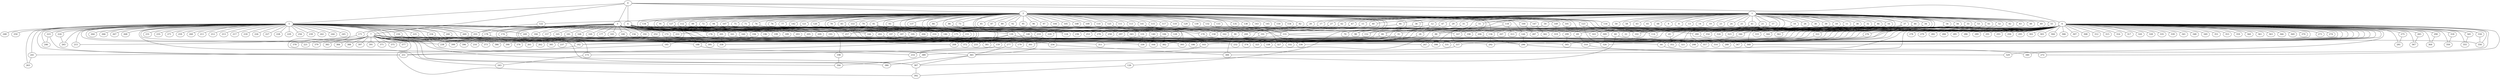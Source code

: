 
graph graphname {
    0 -- 1
0 -- 2
0 -- 3
0 -- 4
0 -- 5
0 -- 6
0 -- 7
1 -- 8
1 -- 9
1 -- 10
1 -- 11
1 -- 12
1 -- 13
1 -- 14
1 -- 15
1 -- 16
1 -- 17
1 -- 18
1 -- 19
1 -- 20
1 -- 21
1 -- 22
1 -- 23
1 -- 24
1 -- 25
1 -- 26
1 -- 27
1 -- 28
1 -- 29
1 -- 30
1 -- 31
1 -- 32
1 -- 33
1 -- 34
1 -- 35
1 -- 36
1 -- 37
1 -- 38
1 -- 39
1 -- 40
1 -- 41
1 -- 42
1 -- 43
1 -- 44
1 -- 45
1 -- 46
1 -- 47
1 -- 48
1 -- 49
1 -- 50
1 -- 51
1 -- 52
1 -- 53
1 -- 54
1 -- 55
1 -- 56
1 -- 57
1 -- 58
1 -- 59
1 -- 60
1 -- 61
1 -- 62
1 -- 63
1 -- 64
1 -- 65
1 -- 66
1 -- 67
1 -- 68
1 -- 102
2 -- 69
2 -- 70
2 -- 71
2 -- 72
2 -- 73
2 -- 74
2 -- 75
2 -- 76
2 -- 77
2 -- 78
2 -- 79
2 -- 80
2 -- 81
2 -- 82
2 -- 83
2 -- 84
2 -- 85
2 -- 86
2 -- 87
2 -- 88
2 -- 89
2 -- 90
2 -- 91
2 -- 92
2 -- 93
2 -- 94
2 -- 95
2 -- 96
2 -- 97
2 -- 98
2 -- 99
2 -- 100
2 -- 101
2 -- 102
2 -- 103
2 -- 104
2 -- 105
2 -- 106
2 -- 107
2 -- 108
2 -- 109
2 -- 110
2 -- 111
2 -- 112
2 -- 113
2 -- 114
2 -- 115
2 -- 116
2 -- 117
2 -- 118
2 -- 119
2 -- 120
2 -- 121
2 -- 122
2 -- 123
2 -- 124
2 -- 125
2 -- 126
2 -- 127
2 -- 128
2 -- 129
2 -- 130
2 -- 131
2 -- 132
2 -- 133
2 -- 134
2 -- 135
2 -- 136
2 -- 137
2 -- 138
2 -- 139
2 -- 140
2 -- 141
2 -- 142
2 -- 143
2 -- 144
2 -- 145
2 -- 146
2 -- 147
2 -- 148
2 -- 149
2 -- 150
2 -- 151
2 -- 152
2 -- 153
2 -- 154
2 -- 155
2 -- 343
3 -- 156
3 -- 157
3 -- 158
3 -- 159
3 -- 160
3 -- 161
3 -- 162
3 -- 163
3 -- 164
3 -- 165
3 -- 166
3 -- 167
3 -- 168
3 -- 169
3 -- 170
3 -- 171
3 -- 172
3 -- 173
3 -- 174
3 -- 175
3 -- 176
3 -- 177
3 -- 178
3 -- 179
3 -- 180
3 -- 181
3 -- 182
3 -- 183
3 -- 184
3 -- 255
4 -- 185
4 -- 186
4 -- 187
4 -- 188
4 -- 189
4 -- 190
4 -- 191
4 -- 192
4 -- 193
4 -- 194
4 -- 195
4 -- 196
4 -- 197
4 -- 198
4 -- 199
4 -- 200
4 -- 201
4 -- 202
4 -- 203
4 -- 204
4 -- 205
4 -- 206
4 -- 207
4 -- 208
4 -- 209
4 -- 210
5 -- 256
5 -- 258
5 -- 259
5 -- 260
5 -- 261
5 -- 262
5 -- 257
5 -- 264
5 -- 265
5 -- 266
5 -- 267
5 -- 268
5 -- 269
5 -- 270
5 -- 271
5 -- 263
5 -- 211
5 -- 212
5 -- 213
5 -- 214
5 -- 215
5 -- 216
5 -- 217
5 -- 218
5 -- 219
5 -- 220
5 -- 221
5 -- 222
5 -- 223
5 -- 224
5 -- 225
5 -- 226
5 -- 227
5 -- 228
5 -- 229
5 -- 230
5 -- 231
5 -- 232
5 -- 233
5 -- 234
5 -- 235
5 -- 236
5 -- 237
5 -- 238
5 -- 239
5 -- 240
5 -- 241
5 -- 242
5 -- 243
5 -- 244
5 -- 245
5 -- 246
5 -- 247
5 -- 248
5 -- 249
5 -- 250
5 -- 251
5 -- 252
5 -- 253
5 -- 254
5 -- 255
5 -- 297
6 -- 272
6 -- 273
6 -- 274
6 -- 275
6 -- 276
6 -- 277
6 -- 278
6 -- 279
6 -- 280
6 -- 281
6 -- 282
6 -- 283
6 -- 284
6 -- 285
6 -- 286
6 -- 287
6 -- 288
6 -- 289
6 -- 290
6 -- 291
6 -- 292
6 -- 293
6 -- 294
6 -- 295
6 -- 296
6 -- 297
6 -- 298
6 -- 299
6 -- 300
6 -- 301
6 -- 302
6 -- 303
6 -- 304
6 -- 305
6 -- 306
6 -- 307
6 -- 308
6 -- 309
6 -- 310
6 -- 311
6 -- 312
6 -- 313
6 -- 314
6 -- 315
6 -- 316
6 -- 317
6 -- 318
6 -- 319
6 -- 320
6 -- 321
6 -- 322
6 -- 323
6 -- 324
6 -- 325
6 -- 326
6 -- 327
6 -- 328
6 -- 329
6 -- 330
6 -- 331
6 -- 332
6 -- 333
6 -- 334
6 -- 335
6 -- 336
6 -- 337
6 -- 338
6 -- 339
6 -- 340
6 -- 341
6 -- 342
6 -- 343
6 -- 344
6 -- 345
6 -- 346
6 -- 347
6 -- 348
6 -- 349
6 -- 350
6 -- 351
6 -- 352
6 -- 353
6 -- 354
6 -- 355
6 -- 356
6 -- 357
6 -- 358
6 -- 359
6 -- 360
6 -- 361
6 -- 362
6 -- 363
6 -- 364
6 -- 365
6 -- 366
6 -- 367
6 -- 368
6 -- 369
6 -- 370
6 -- 207
7 -- 384
7 -- 386
7 -- 387
7 -- 388
7 -- 389
7 -- 390
7 -- 385
7 -- 392
7 -- 393
7 -- 394
7 -- 395
7 -- 396
7 -- 397
7 -- 398
7 -- 399
7 -- 391
7 -- 371
7 -- 372
7 -- 373
7 -- 374
7 -- 375
7 -- 376
7 -- 377
7 -- 378
7 -- 379
7 -- 380
7 -- 381
7 -- 382
7 -- 383
7 -- 64
7 -- 325
10 -- 22
11 -- 167
11 -- 354
12 -- 28
12 -- 253
15 -- 200
16 -- 144
16 -- 232
17 -- 220
18 -- 88
18 -- 102
18 -- 270
20 -- 175
21 -- 398
21 -- 35
27 -- 236
27 -- 90
28 -- 103
28 -- 186
29 -- 182
31 -- 372
32 -- 136
32 -- 323
32 -- 206
33 -- 368
34 -- 247
35 -- 381
35 -- 159
36 -- 155
37 -- 114
37 -- 163
38 -- 324
38 -- 190
40 -- 385
41 -- 80
41 -- 152
41 -- 98
44 -- 45
44 -- 114
45 -- 352
46 -- 346
46 -- 258
46 -- 69
47 -- 70
51 -- 382
52 -- 362
53 -- 333
54 -- 321
55 -- 64
56 -- 357
57 -- 163
57 -- 393
59 -- 337
60 -- 356
60 -- 387
61 -- 344
62 -- 158
64 -- 272
66 -- 191
67 -- 162
69 -- 310
71 -- 372
73 -- 164
74 -- 301
79 -- 210
80 -- 395
80 -- 347
81 -- 146
81 -- 254
82 -- 257
82 -- 219
83 -- 166
86 -- 393
86 -- 106
88 -- 247
90 -- 179
90 -- 300
91 -- 151
93 -- 343
94 -- 195
94 -- 390
99 -- 182
99 -- 124
100 -- 287
101 -- 299
103 -- 214
106 -- 382
106 -- 233
107 -- 188
112 -- 251
112 -- 139
116 -- 280
118 -- 214
118 -- 313
120 -- 139
121 -- 222
122 -- 255
123 -- 309
123 -- 326
125 -- 128
125 -- 336
126 -- 392
127 -- 386
131 -- 330
131 -- 376
132 -- 155
134 -- 146
136 -- 292
137 -- 140
139 -- 395
139 -- 336
139 -- 208
140 -- 164
141 -- 327
141 -- 170
142 -- 252
144 -- 296
146 -- 216
147 -- 342
148 -- 337
148 -- 365
148 -- 233
149 -- 319
151 -- 261
153 -- 204
155 -- 237
155 -- 288
156 -- 395
159 -- 173
160 -- 352
161 -- 332
170 -- 292
171 -- 215
172 -- 305
172 -- 185
173 -- 243
174 -- 182
175 -- 262
175 -- 373
176 -- 327
178 -- 396
178 -- 387
180 -- 188
181 -- 296
181 -- 221
181 -- 337
182 -- 241
185 -- 251
187 -- 314
187 -- 357
188 -- 365
191 -- 232
192 -- 238
197 -- 310
198 -- 394
201 -- 358
202 -- 301
202 -- 298
206 -- 296
219 -- 254
223 -- 246
223 -- 251
224 -- 265
225 -- 277
230 -- 358
234 -- 311
240 -- 338
241 -- 263
249 -- 321
249 -- 330
254 -- 300
255 -- 399
269 -- 331
275 -- 281
276 -- 337
277 -- 365
280 -- 368
283 -- 367
290 -- 364
296 -- 329
299 -- 305
309 -- 326
310 -- 340
318 -- 350
322 -- 374
334 -- 356
337 -- 389
345 -- 355
346 -- 398
365 -- 387
365 -- 380
387 -- 392
389 -- 394

}
